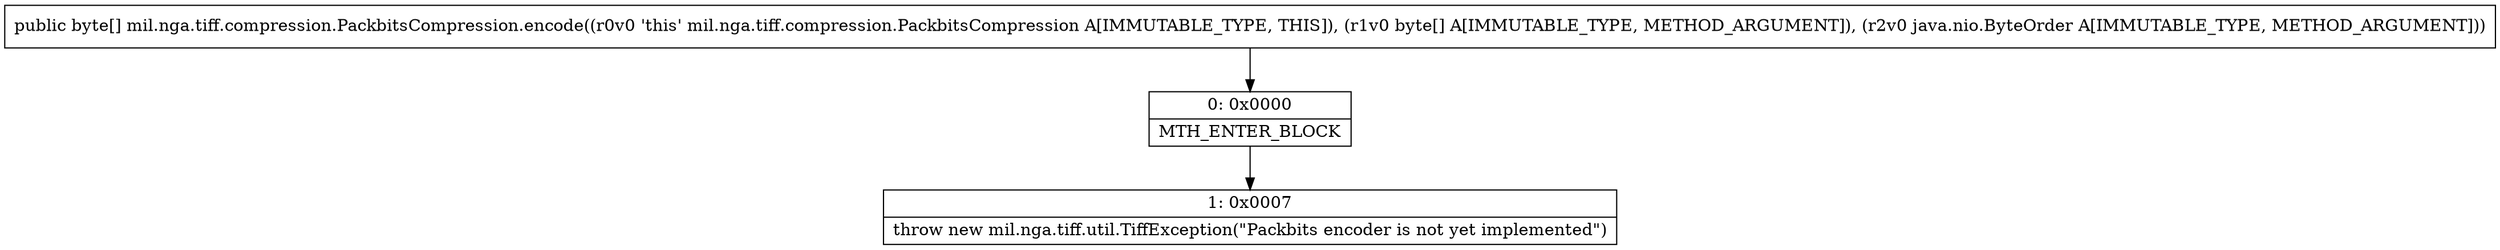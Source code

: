 digraph "CFG formil.nga.tiff.compression.PackbitsCompression.encode([BLjava\/nio\/ByteOrder;)[B" {
Node_0 [shape=record,label="{0\:\ 0x0000|MTH_ENTER_BLOCK\l}"];
Node_1 [shape=record,label="{1\:\ 0x0007|throw new mil.nga.tiff.util.TiffException(\"Packbits encoder is not yet implemented\")\l}"];
MethodNode[shape=record,label="{public byte[] mil.nga.tiff.compression.PackbitsCompression.encode((r0v0 'this' mil.nga.tiff.compression.PackbitsCompression A[IMMUTABLE_TYPE, THIS]), (r1v0 byte[] A[IMMUTABLE_TYPE, METHOD_ARGUMENT]), (r2v0 java.nio.ByteOrder A[IMMUTABLE_TYPE, METHOD_ARGUMENT])) }"];
MethodNode -> Node_0;
Node_0 -> Node_1;
}

